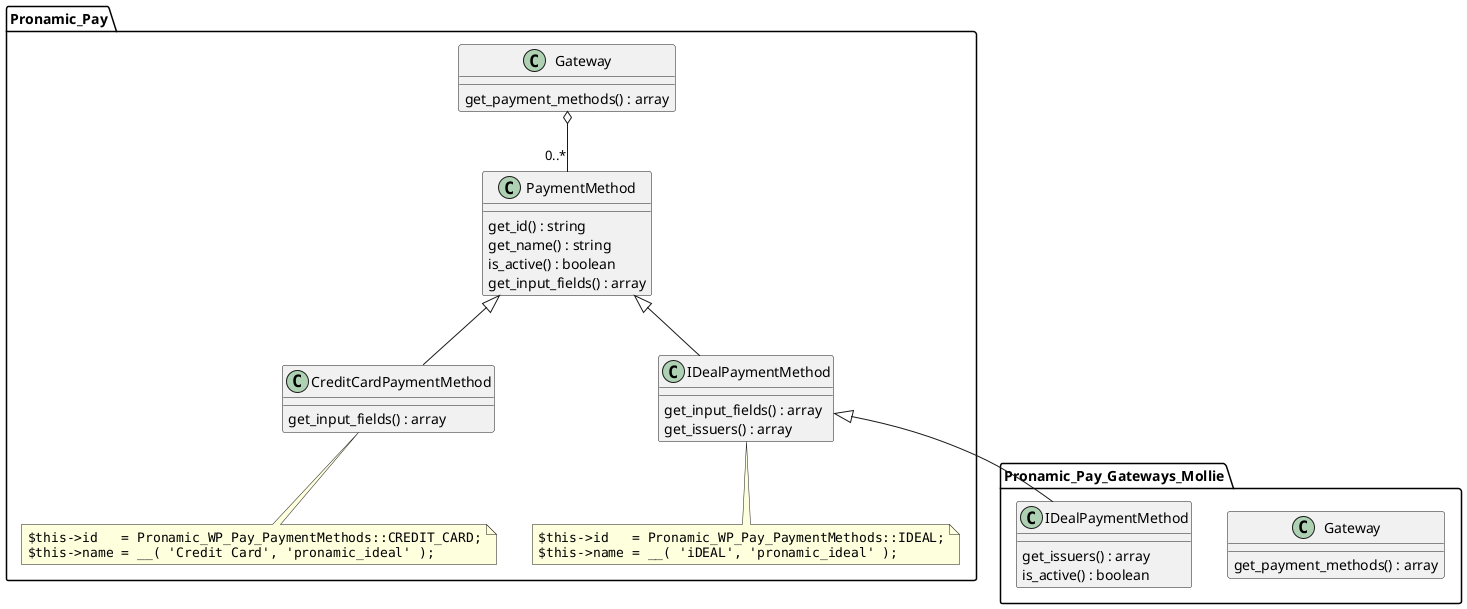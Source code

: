 @startuml

namespace Pronamic_Pay {
	class Gateway {
		get_payment_methods() : array
	}
	
	class PaymentMethod {
		get_id() : string
		get_name() : string
		is_active() : boolean
		get_input_fields() : array
	}

	Gateway o-- "0..*" PaymentMethod

	class IDealPaymentMethod extends PaymentMethod {
		get_input_fields() : array
		get_issuers() : array
	}

	note bottom of IDealPaymentMethod
		""$this->id   = Pronamic_WP_Pay_PaymentMethods::IDEAL;""
		""$this->name = __( 'iDEAL', 'pronamic_ideal' );""
	end note

	class CreditCardPaymentMethod extends PaymentMethod {
		get_input_fields() : array
	}

	note bottom of CreditCardPaymentMethod
		""$this->id   = Pronamic_WP_Pay_PaymentMethods::CREDIT_CARD;""
		""$this->name = __( 'Credit Card', 'pronamic_ideal' );""
	end note
}

namespace Pronamic_Pay_Gateways_Mollie {
	class Gateway {
		get_payment_methods() : array
	}

	class IDealPaymentMethod extends Pronamic_Pay.IDealPaymentMethod {
		get_issuers() : array
		is_active() : boolean
	}
}

@enduml
